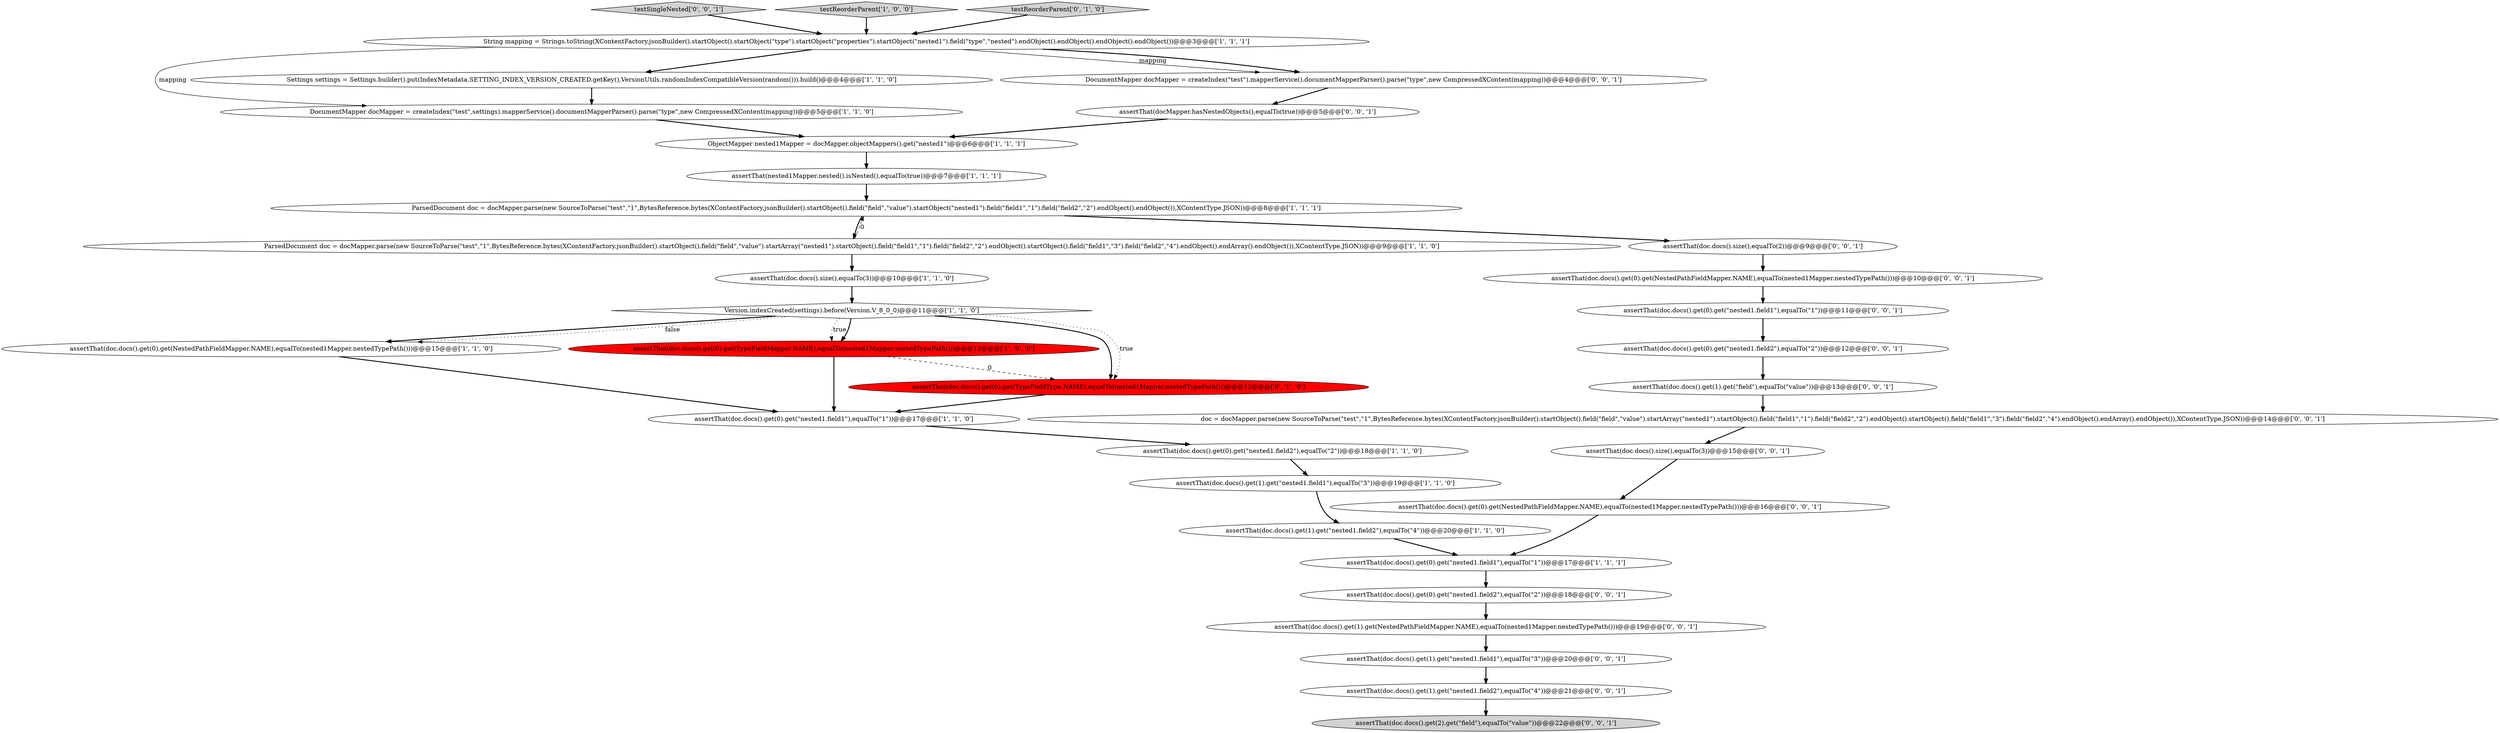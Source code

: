 digraph {
4 [style = filled, label = "assertThat(doc.docs().get(0).get(NestedPathFieldMapper.NAME),equalTo(nested1Mapper.nestedTypePath()))@@@15@@@['1', '1', '0']", fillcolor = white, shape = ellipse image = "AAA0AAABBB1BBB"];
2 [style = filled, label = "DocumentMapper docMapper = createIndex(\"test\",settings).mapperService().documentMapperParser().parse(\"type\",new CompressedXContent(mapping))@@@5@@@['1', '1', '0']", fillcolor = white, shape = ellipse image = "AAA0AAABBB1BBB"];
5 [style = filled, label = "ParsedDocument doc = docMapper.parse(new SourceToParse(\"test\",\"1\",BytesReference.bytes(XContentFactory.jsonBuilder().startObject().field(\"field\",\"value\").startArray(\"nested1\").startObject().field(\"field1\",\"1\").field(\"field2\",\"2\").endObject().startObject().field(\"field1\",\"3\").field(\"field2\",\"4\").endObject().endArray().endObject()),XContentType.JSON))@@@9@@@['1', '1', '0']", fillcolor = white, shape = ellipse image = "AAA0AAABBB1BBB"];
34 [style = filled, label = "doc = docMapper.parse(new SourceToParse(\"test\",\"1\",BytesReference.bytes(XContentFactory.jsonBuilder().startObject().field(\"field\",\"value\").startArray(\"nested1\").startObject().field(\"field1\",\"1\").field(\"field2\",\"2\").endObject().startObject().field(\"field1\",\"3\").field(\"field2\",\"4\").endObject().endArray().endObject()),XContentType.JSON))@@@14@@@['0', '0', '1']", fillcolor = white, shape = ellipse image = "AAA0AAABBB3BBB"];
1 [style = filled, label = "assertThat(doc.docs().get(1).get(\"nested1.field2\"),equalTo(\"4\"))@@@20@@@['1', '1', '0']", fillcolor = white, shape = ellipse image = "AAA0AAABBB1BBB"];
11 [style = filled, label = "assertThat(doc.docs().get(0).get(\"nested1.field1\"),equalTo(\"1\"))@@@17@@@['1', '1', '0']", fillcolor = white, shape = ellipse image = "AAA0AAABBB1BBB"];
13 [style = filled, label = "assertThat(nested1Mapper.nested().isNested(),equalTo(true))@@@7@@@['1', '1', '1']", fillcolor = white, shape = ellipse image = "AAA0AAABBB1BBB"];
27 [style = filled, label = "assertThat(doc.docs().get(1).get(\"nested1.field1\"),equalTo(\"3\"))@@@20@@@['0', '0', '1']", fillcolor = white, shape = ellipse image = "AAA0AAABBB3BBB"];
10 [style = filled, label = "assertThat(doc.docs().get(0).get(TypeFieldMapper.NAME),equalTo(nested1Mapper.nestedTypePath()))@@@12@@@['1', '0', '0']", fillcolor = red, shape = ellipse image = "AAA1AAABBB1BBB"];
8 [style = filled, label = "Settings settings = Settings.builder().put(IndexMetadata.SETTING_INDEX_VERSION_CREATED.getKey(),VersionUtils.randomIndexCompatibleVersion(random())).build()@@@4@@@['1', '1', '0']", fillcolor = white, shape = ellipse image = "AAA0AAABBB1BBB"];
19 [style = filled, label = "assertThat(doc.docs().get(0).get(NestedPathFieldMapper.NAME),equalTo(nested1Mapper.nestedTypePath()))@@@10@@@['0', '0', '1']", fillcolor = white, shape = ellipse image = "AAA0AAABBB3BBB"];
29 [style = filled, label = "testSingleNested['0', '0', '1']", fillcolor = lightgray, shape = diamond image = "AAA0AAABBB3BBB"];
30 [style = filled, label = "assertThat(doc.docs().size(),equalTo(3))@@@15@@@['0', '0', '1']", fillcolor = white, shape = ellipse image = "AAA0AAABBB3BBB"];
12 [style = filled, label = "ObjectMapper nested1Mapper = docMapper.objectMappers().get(\"nested1\")@@@6@@@['1', '1', '1']", fillcolor = white, shape = ellipse image = "AAA0AAABBB1BBB"];
9 [style = filled, label = "assertThat(doc.docs().get(0).get(\"nested1.field2\"),equalTo(\"2\"))@@@18@@@['1', '1', '0']", fillcolor = white, shape = ellipse image = "AAA0AAABBB1BBB"];
15 [style = filled, label = "assertThat(doc.docs().get(1).get(\"nested1.field1\"),equalTo(\"3\"))@@@19@@@['1', '1', '0']", fillcolor = white, shape = ellipse image = "AAA0AAABBB1BBB"];
21 [style = filled, label = "assertThat(doc.docs().get(0).get(\"nested1.field2\"),equalTo(\"2\"))@@@12@@@['0', '0', '1']", fillcolor = white, shape = ellipse image = "AAA0AAABBB3BBB"];
26 [style = filled, label = "assertThat(docMapper.hasNestedObjects(),equalTo(true))@@@5@@@['0', '0', '1']", fillcolor = white, shape = ellipse image = "AAA0AAABBB3BBB"];
33 [style = filled, label = "assertThat(doc.docs().size(),equalTo(2))@@@9@@@['0', '0', '1']", fillcolor = white, shape = ellipse image = "AAA0AAABBB3BBB"];
3 [style = filled, label = "assertThat(doc.docs().size(),equalTo(3))@@@10@@@['1', '1', '0']", fillcolor = white, shape = ellipse image = "AAA0AAABBB1BBB"];
32 [style = filled, label = "assertThat(doc.docs().get(0).get(\"nested1.field2\"),equalTo(\"2\"))@@@18@@@['0', '0', '1']", fillcolor = white, shape = ellipse image = "AAA0AAABBB3BBB"];
22 [style = filled, label = "assertThat(doc.docs().get(0).get(NestedPathFieldMapper.NAME),equalTo(nested1Mapper.nestedTypePath()))@@@16@@@['0', '0', '1']", fillcolor = white, shape = ellipse image = "AAA0AAABBB3BBB"];
31 [style = filled, label = "DocumentMapper docMapper = createIndex(\"test\").mapperService().documentMapperParser().parse(\"type\",new CompressedXContent(mapping))@@@4@@@['0', '0', '1']", fillcolor = white, shape = ellipse image = "AAA0AAABBB3BBB"];
24 [style = filled, label = "assertThat(doc.docs().get(1).get(\"field\"),equalTo(\"value\"))@@@13@@@['0', '0', '1']", fillcolor = white, shape = ellipse image = "AAA0AAABBB3BBB"];
16 [style = filled, label = "ParsedDocument doc = docMapper.parse(new SourceToParse(\"test\",\"1\",BytesReference.bytes(XContentFactory.jsonBuilder().startObject().field(\"field\",\"value\").startObject(\"nested1\").field(\"field1\",\"1\").field(\"field2\",\"2\").endObject().endObject()),XContentType.JSON))@@@8@@@['1', '1', '1']", fillcolor = white, shape = ellipse image = "AAA0AAABBB1BBB"];
25 [style = filled, label = "assertThat(doc.docs().get(2).get(\"field\"),equalTo(\"value\"))@@@22@@@['0', '0', '1']", fillcolor = lightgray, shape = ellipse image = "AAA0AAABBB3BBB"];
0 [style = filled, label = "testReorderParent['1', '0', '0']", fillcolor = lightgray, shape = diamond image = "AAA0AAABBB1BBB"];
7 [style = filled, label = "Version.indexCreated(settings).before(Version.V_8_0_0)@@@11@@@['1', '1', '0']", fillcolor = white, shape = diamond image = "AAA0AAABBB1BBB"];
6 [style = filled, label = "String mapping = Strings.toString(XContentFactory.jsonBuilder().startObject().startObject(\"type\").startObject(\"properties\").startObject(\"nested1\").field(\"type\",\"nested\").endObject().endObject().endObject().endObject())@@@3@@@['1', '1', '1']", fillcolor = white, shape = ellipse image = "AAA0AAABBB1BBB"];
18 [style = filled, label = "testReorderParent['0', '1', '0']", fillcolor = lightgray, shape = diamond image = "AAA0AAABBB2BBB"];
28 [style = filled, label = "assertThat(doc.docs().get(1).get(NestedPathFieldMapper.NAME),equalTo(nested1Mapper.nestedTypePath()))@@@19@@@['0', '0', '1']", fillcolor = white, shape = ellipse image = "AAA0AAABBB3BBB"];
14 [style = filled, label = "assertThat(doc.docs().get(0).get(\"nested1.field1\"),equalTo(\"1\"))@@@17@@@['1', '1', '1']", fillcolor = white, shape = ellipse image = "AAA0AAABBB1BBB"];
17 [style = filled, label = "assertThat(doc.docs().get(0).get(TypeFieldType.NAME),equalTo(nested1Mapper.nestedTypePath()))@@@12@@@['0', '1', '0']", fillcolor = red, shape = ellipse image = "AAA1AAABBB2BBB"];
23 [style = filled, label = "assertThat(doc.docs().get(1).get(\"nested1.field2\"),equalTo(\"4\"))@@@21@@@['0', '0', '1']", fillcolor = white, shape = ellipse image = "AAA0AAABBB3BBB"];
20 [style = filled, label = "assertThat(doc.docs().get(0).get(\"nested1.field1\"),equalTo(\"1\"))@@@11@@@['0', '0', '1']", fillcolor = white, shape = ellipse image = "AAA0AAABBB3BBB"];
5->3 [style = bold, label=""];
23->25 [style = bold, label=""];
30->22 [style = bold, label=""];
6->31 [style = solid, label="mapping"];
7->17 [style = bold, label=""];
7->10 [style = dotted, label="true"];
7->10 [style = bold, label=""];
0->6 [style = bold, label=""];
19->20 [style = bold, label=""];
24->34 [style = bold, label=""];
21->24 [style = bold, label=""];
7->4 [style = bold, label=""];
11->9 [style = bold, label=""];
34->30 [style = bold, label=""];
13->16 [style = bold, label=""];
17->11 [style = bold, label=""];
2->12 [style = bold, label=""];
20->21 [style = bold, label=""];
5->16 [style = dashed, label="0"];
12->13 [style = bold, label=""];
31->26 [style = bold, label=""];
26->12 [style = bold, label=""];
29->6 [style = bold, label=""];
10->11 [style = bold, label=""];
6->31 [style = bold, label=""];
8->2 [style = bold, label=""];
3->7 [style = bold, label=""];
18->6 [style = bold, label=""];
16->33 [style = bold, label=""];
9->15 [style = bold, label=""];
7->4 [style = dotted, label="false"];
6->8 [style = bold, label=""];
10->17 [style = dashed, label="0"];
16->5 [style = bold, label=""];
1->14 [style = bold, label=""];
27->23 [style = bold, label=""];
28->27 [style = bold, label=""];
33->19 [style = bold, label=""];
6->2 [style = solid, label="mapping"];
22->14 [style = bold, label=""];
4->11 [style = bold, label=""];
14->32 [style = bold, label=""];
7->17 [style = dotted, label="true"];
32->28 [style = bold, label=""];
15->1 [style = bold, label=""];
}
